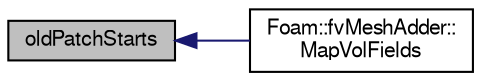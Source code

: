 digraph "oldPatchStarts"
{
  bgcolor="transparent";
  edge [fontname="FreeSans",fontsize="10",labelfontname="FreeSans",labelfontsize="10"];
  node [fontname="FreeSans",fontsize="10",shape=record];
  rankdir="LR";
  Node36 [label="oldPatchStarts",height=0.2,width=0.4,color="black", fillcolor="grey75", style="filled", fontcolor="black"];
  Node36 -> Node37 [dir="back",color="midnightblue",fontsize="10",style="solid",fontname="FreeSans"];
  Node37 [label="Foam::fvMeshAdder::\lMapVolFields",height=0.2,width=0.4,color="black",URL="$a21450.html#a46a9dc762edc65a8de2d5f8e47dca058",tooltip="Map all volFields of Type. "];
}
